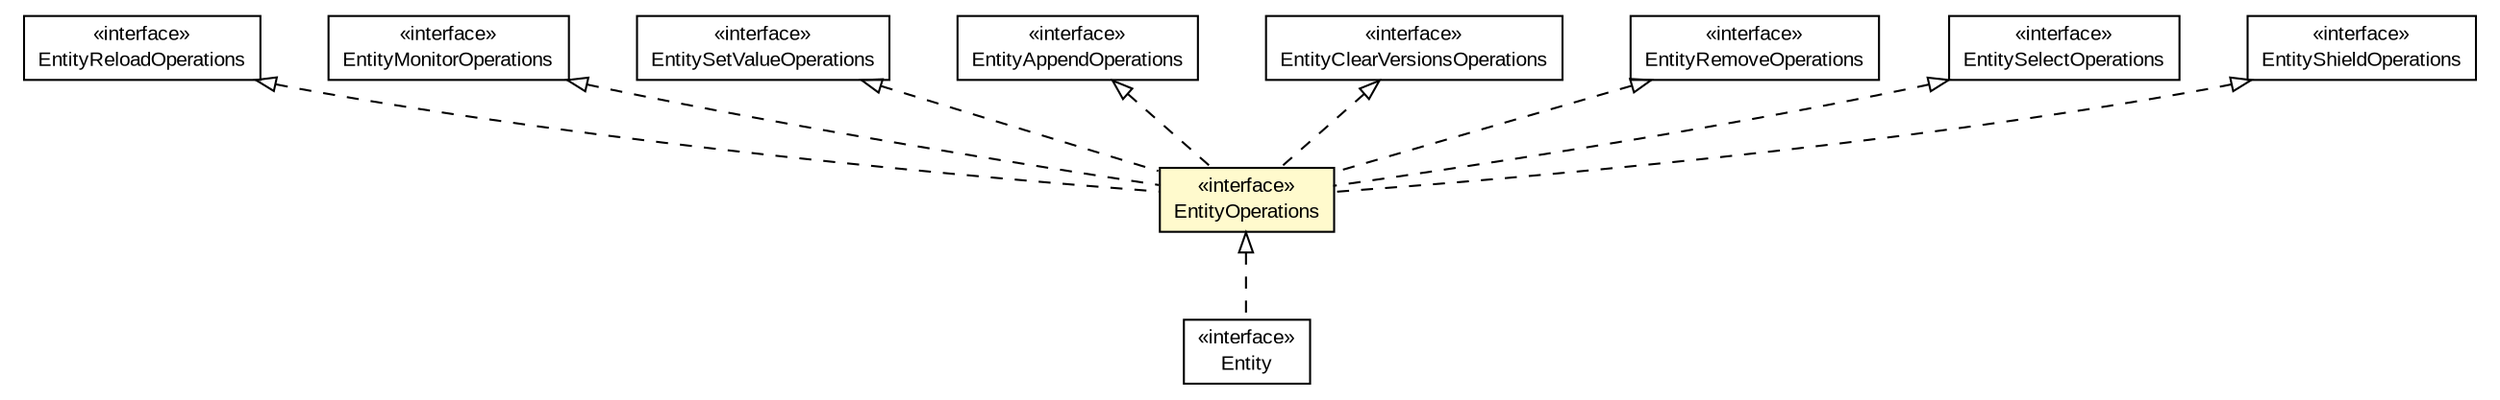 #!/usr/local/bin/dot
#
# Class diagram 
# Generated by UMLGraph version 5.1 (http://www.umlgraph.org/)
#

digraph G {
	edge [fontname="arial",fontsize=10,labelfontname="arial",labelfontsize=10];
	node [fontname="arial",fontsize=10,shape=plaintext];
	nodesep=0.25;
	ranksep=0.5;
	// io.nextweb.operations.entity.EntityReloadOperations
	c4418 [label=<<table title="io.nextweb.operations.entity.EntityReloadOperations" border="0" cellborder="1" cellspacing="0" cellpadding="2" port="p" href="./entity/EntityReloadOperations.html">
		<tr><td><table border="0" cellspacing="0" cellpadding="1">
<tr><td align="center" balign="center"> &#171;interface&#187; </td></tr>
<tr><td align="center" balign="center"> EntityReloadOperations </td></tr>
		</table></td></tr>
		</table>>, fontname="arial", fontcolor="black", fontsize=10.0];
	// io.nextweb.operations.entity.EntityMonitorOperations
	c4419 [label=<<table title="io.nextweb.operations.entity.EntityMonitorOperations" border="0" cellborder="1" cellspacing="0" cellpadding="2" port="p" href="./entity/EntityMonitorOperations.html">
		<tr><td><table border="0" cellspacing="0" cellpadding="1">
<tr><td align="center" balign="center"> &#171;interface&#187; </td></tr>
<tr><td align="center" balign="center"> EntityMonitorOperations </td></tr>
		</table></td></tr>
		</table>>, fontname="arial", fontcolor="black", fontsize=10.0];
	// io.nextweb.operations.entity.EntitySetValueOperations
	c4420 [label=<<table title="io.nextweb.operations.entity.EntitySetValueOperations" border="0" cellborder="1" cellspacing="0" cellpadding="2" port="p" href="./entity/EntitySetValueOperations.html">
		<tr><td><table border="0" cellspacing="0" cellpadding="1">
<tr><td align="center" balign="center"> &#171;interface&#187; </td></tr>
<tr><td align="center" balign="center"> EntitySetValueOperations </td></tr>
		</table></td></tr>
		</table>>, fontname="arial", fontcolor="black", fontsize=10.0];
	// io.nextweb.operations.entity.EntityAppendOperations
	c4421 [label=<<table title="io.nextweb.operations.entity.EntityAppendOperations" border="0" cellborder="1" cellspacing="0" cellpadding="2" port="p" href="./entity/EntityAppendOperations.html">
		<tr><td><table border="0" cellspacing="0" cellpadding="1">
<tr><td align="center" balign="center"> &#171;interface&#187; </td></tr>
<tr><td align="center" balign="center"> EntityAppendOperations </td></tr>
		</table></td></tr>
		</table>>, fontname="arial", fontcolor="black", fontsize=10.0];
	// io.nextweb.operations.entity.EntityClearVersionsOperations
	c4422 [label=<<table title="io.nextweb.operations.entity.EntityClearVersionsOperations" border="0" cellborder="1" cellspacing="0" cellpadding="2" port="p" href="./entity/EntityClearVersionsOperations.html">
		<tr><td><table border="0" cellspacing="0" cellpadding="1">
<tr><td align="center" balign="center"> &#171;interface&#187; </td></tr>
<tr><td align="center" balign="center"> EntityClearVersionsOperations </td></tr>
		</table></td></tr>
		</table>>, fontname="arial", fontcolor="black", fontsize=10.0];
	// io.nextweb.operations.entity.EntityRemoveOperations
	c4423 [label=<<table title="io.nextweb.operations.entity.EntityRemoveOperations" border="0" cellborder="1" cellspacing="0" cellpadding="2" port="p" href="./entity/EntityRemoveOperations.html">
		<tr><td><table border="0" cellspacing="0" cellpadding="1">
<tr><td align="center" balign="center"> &#171;interface&#187; </td></tr>
<tr><td align="center" balign="center"> EntityRemoveOperations </td></tr>
		</table></td></tr>
		</table>>, fontname="arial", fontcolor="black", fontsize=10.0];
	// io.nextweb.operations.entity.EntitySelectOperations
	c4424 [label=<<table title="io.nextweb.operations.entity.EntitySelectOperations" border="0" cellborder="1" cellspacing="0" cellpadding="2" port="p" href="./entity/EntitySelectOperations.html">
		<tr><td><table border="0" cellspacing="0" cellpadding="1">
<tr><td align="center" balign="center"> &#171;interface&#187; </td></tr>
<tr><td align="center" balign="center"> EntitySelectOperations </td></tr>
		</table></td></tr>
		</table>>, fontname="arial", fontcolor="black", fontsize=10.0];
	// io.nextweb.operations.EntityShieldOperations
	c4450 [label=<<table title="io.nextweb.operations.EntityShieldOperations" border="0" cellborder="1" cellspacing="0" cellpadding="2" port="p" href="./EntityShieldOperations.html">
		<tr><td><table border="0" cellspacing="0" cellpadding="1">
<tr><td align="center" balign="center"> &#171;interface&#187; </td></tr>
<tr><td align="center" balign="center"> EntityShieldOperations </td></tr>
		</table></td></tr>
		</table>>, fontname="arial", fontcolor="black", fontsize=10.0];
	// io.nextweb.operations.EntityOperations
	c4451 [label=<<table title="io.nextweb.operations.EntityOperations" border="0" cellborder="1" cellspacing="0" cellpadding="2" port="p" bgcolor="lemonChiffon" href="./EntityOperations.html">
		<tr><td><table border="0" cellspacing="0" cellpadding="1">
<tr><td align="center" balign="center"> &#171;interface&#187; </td></tr>
<tr><td align="center" balign="center"> EntityOperations </td></tr>
		</table></td></tr>
		</table>>, fontname="arial", fontcolor="black", fontsize=10.0];
	// io.nextweb.Entity
	c4489 [label=<<table title="io.nextweb.Entity" border="0" cellborder="1" cellspacing="0" cellpadding="2" port="p" href="../Entity.html">
		<tr><td><table border="0" cellspacing="0" cellpadding="1">
<tr><td align="center" balign="center"> &#171;interface&#187; </td></tr>
<tr><td align="center" balign="center"> Entity </td></tr>
		</table></td></tr>
		</table>>, fontname="arial", fontcolor="black", fontsize=10.0];
	//io.nextweb.operations.EntityOperations implements io.nextweb.operations.entity.EntitySelectOperations
	c4424:p -> c4451:p [dir=back,arrowtail=empty,style=dashed];
	//io.nextweb.operations.EntityOperations implements io.nextweb.operations.entity.EntityRemoveOperations
	c4423:p -> c4451:p [dir=back,arrowtail=empty,style=dashed];
	//io.nextweb.operations.EntityOperations implements io.nextweb.operations.entity.EntityClearVersionsOperations
	c4422:p -> c4451:p [dir=back,arrowtail=empty,style=dashed];
	//io.nextweb.operations.EntityOperations implements io.nextweb.operations.entity.EntityAppendOperations
	c4421:p -> c4451:p [dir=back,arrowtail=empty,style=dashed];
	//io.nextweb.operations.EntityOperations implements io.nextweb.operations.entity.EntitySetValueOperations
	c4420:p -> c4451:p [dir=back,arrowtail=empty,style=dashed];
	//io.nextweb.operations.EntityOperations implements io.nextweb.operations.entity.EntityMonitorOperations
	c4419:p -> c4451:p [dir=back,arrowtail=empty,style=dashed];
	//io.nextweb.operations.EntityOperations implements io.nextweb.operations.entity.EntityReloadOperations
	c4418:p -> c4451:p [dir=back,arrowtail=empty,style=dashed];
	//io.nextweb.operations.EntityOperations implements io.nextweb.operations.EntityShieldOperations
	c4450:p -> c4451:p [dir=back,arrowtail=empty,style=dashed];
	//io.nextweb.Entity implements io.nextweb.operations.EntityOperations
	c4451:p -> c4489:p [dir=back,arrowtail=empty,style=dashed];
}

